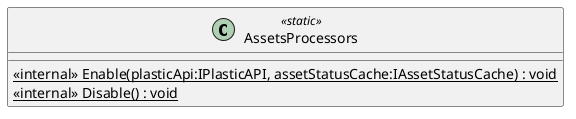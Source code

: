 @startuml
class AssetsProcessors <<static>> {
    <<internal>> {static} Enable(plasticApi:IPlasticAPI, assetStatusCache:IAssetStatusCache) : void
    <<internal>> {static} Disable() : void
}
@enduml
